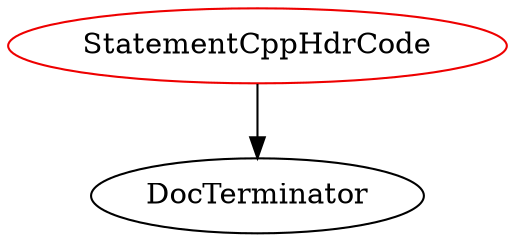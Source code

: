 digraph statementcpphdrcode{
StatementCppHdrCode -> DocTerminator;
StatementCppHdrCode	[shape=oval, color=red2, label="StatementCppHdrCode"];
}
